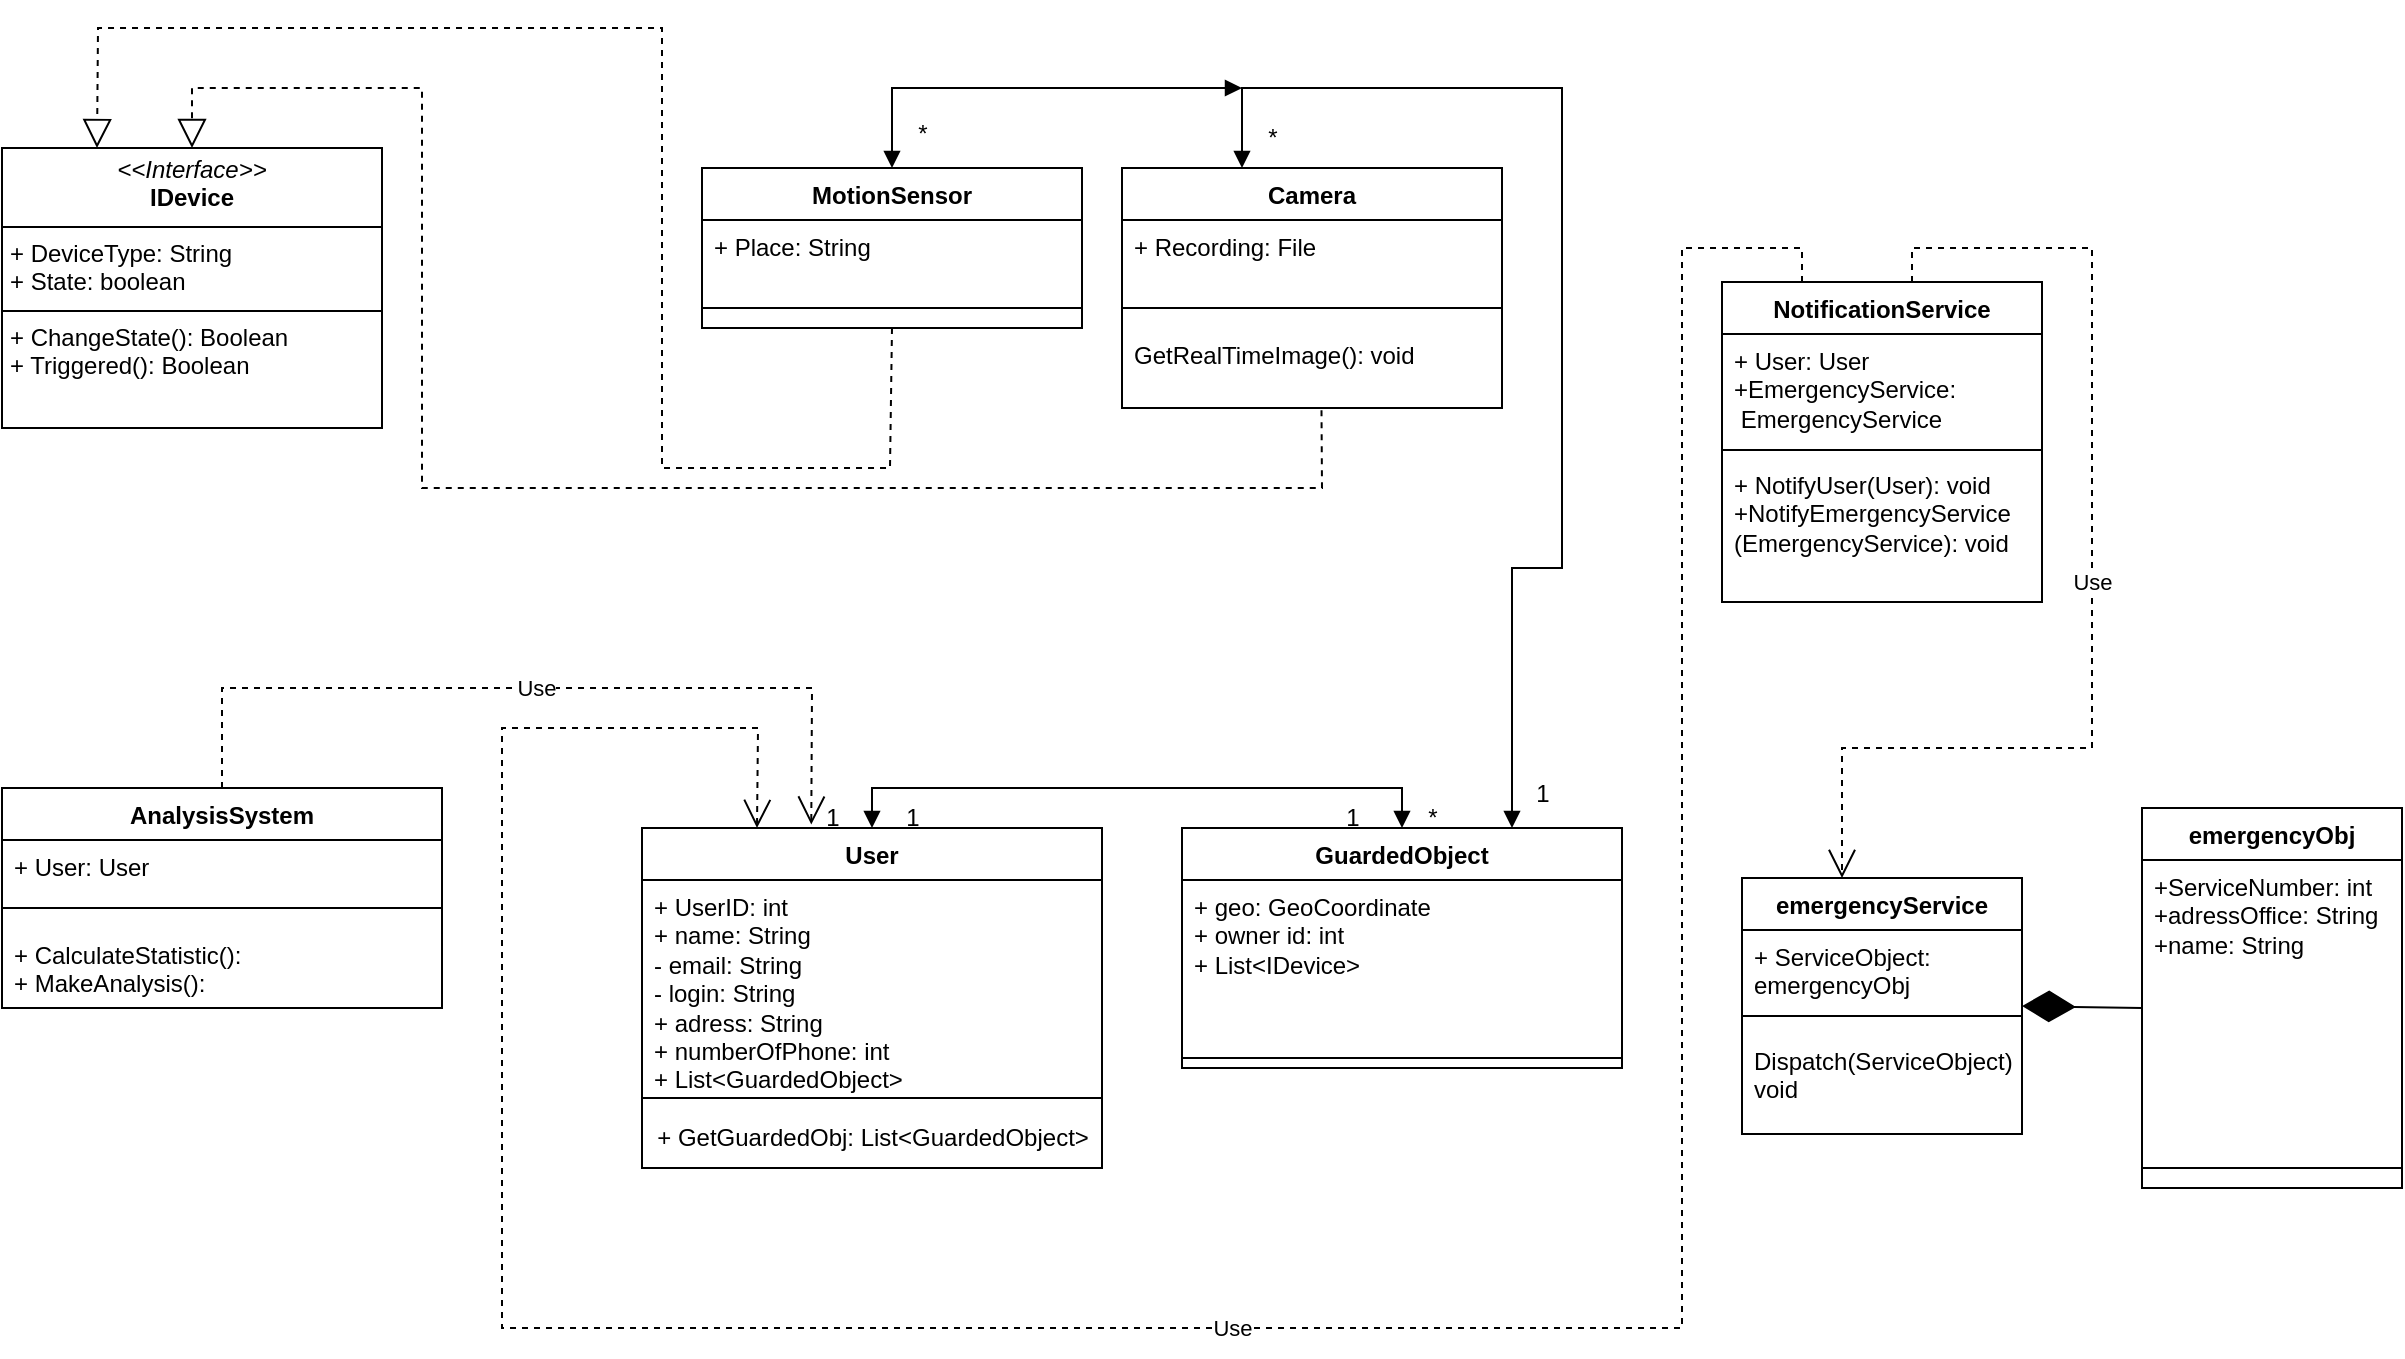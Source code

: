 <mxfile version="25.0.1">
  <diagram name="Страница — 1" id="8tjsF_M7jsW_yo7aEp5X">
    <mxGraphModel dx="2586" dy="911" grid="1" gridSize="10" guides="1" tooltips="1" connect="1" arrows="1" fold="1" page="1" pageScale="1" pageWidth="827" pageHeight="1169" background="none" math="0" shadow="0">
      <root>
        <mxCell id="0" />
        <mxCell id="1" parent="0" />
        <mxCell id="qT1Ez9X6jO3HV0hjLNi6-5" value="GuardedObject" style="swimlane;fontStyle=1;align=center;verticalAlign=top;childLayout=stackLayout;horizontal=1;startSize=26;horizontalStack=0;resizeParent=1;resizeParentMax=0;resizeLast=0;collapsible=1;marginBottom=0;whiteSpace=wrap;html=1;" parent="1" vertex="1">
          <mxGeometry x="-220" y="420" width="220" height="120" as="geometry" />
        </mxCell>
        <mxCell id="qT1Ez9X6jO3HV0hjLNi6-6" value="+ geo: GeoCoordinate&amp;nbsp;&lt;br&gt;+ owner id: int&lt;div&gt;+ List&amp;lt;IDevice&amp;gt;&lt;br&gt;&lt;div&gt;&lt;br&gt;&lt;/div&gt;&lt;/div&gt;" style="text;strokeColor=none;fillColor=none;align=left;verticalAlign=top;spacingLeft=4;spacingRight=4;overflow=hidden;rotatable=0;points=[[0,0.5],[1,0.5]];portConstraint=eastwest;whiteSpace=wrap;html=1;" parent="qT1Ez9X6jO3HV0hjLNi6-5" vertex="1">
          <mxGeometry y="26" width="220" height="84" as="geometry" />
        </mxCell>
        <mxCell id="qT1Ez9X6jO3HV0hjLNi6-7" value="" style="line;strokeWidth=1;fillColor=none;align=left;verticalAlign=middle;spacingTop=-1;spacingLeft=3;spacingRight=3;rotatable=0;labelPosition=right;points=[];portConstraint=eastwest;strokeColor=inherit;" parent="qT1Ez9X6jO3HV0hjLNi6-5" vertex="1">
          <mxGeometry y="110" width="220" height="10" as="geometry" />
        </mxCell>
        <mxCell id="qT1Ez9X6jO3HV0hjLNi6-9" value="User" style="swimlane;fontStyle=1;align=center;verticalAlign=top;childLayout=stackLayout;horizontal=1;startSize=26;horizontalStack=0;resizeParent=1;resizeParentMax=0;resizeLast=0;collapsible=1;marginBottom=0;whiteSpace=wrap;html=1;" parent="1" vertex="1">
          <mxGeometry x="-490" y="420" width="230" height="170" as="geometry">
            <mxRectangle x="40" y="70" width="120" height="30" as="alternateBounds" />
          </mxGeometry>
        </mxCell>
        <mxCell id="qT1Ez9X6jO3HV0hjLNi6-10" value="&lt;div&gt;+ UserID: int&lt;/div&gt;+ name: String&lt;div&gt;- email: String&lt;br&gt;&lt;div&gt;- login: String&lt;br&gt;&lt;div&gt;+ adress: String&lt;/div&gt;&lt;div&gt;+ numberOfPhone: int&lt;/div&gt;&lt;div&gt;+ List&amp;lt;&lt;span style=&quot;text-align: center; background-color: initial;&quot;&gt;GuardedObject&lt;/span&gt;&lt;span style=&quot;background-color: initial;&quot;&gt;&amp;gt;&lt;/span&gt;&lt;/div&gt;&lt;div&gt;&lt;span style=&quot;background-color: initial;&quot;&gt;&lt;br&gt;&lt;/span&gt;&lt;/div&gt;&lt;div&gt;&lt;span style=&quot;background-color: initial;&quot;&gt;&lt;br&gt;&lt;/span&gt;&lt;/div&gt;&lt;div&gt;&lt;span style=&quot;background-color: initial;&quot;&gt;&lt;br&gt;&lt;/span&gt;&lt;/div&gt;&lt;div&gt;&lt;br&gt;&lt;/div&gt;&lt;/div&gt;&lt;/div&gt;" style="text;strokeColor=none;fillColor=none;align=left;verticalAlign=top;spacingLeft=4;spacingRight=4;overflow=hidden;rotatable=0;points=[[0,0.5],[1,0.5]];portConstraint=eastwest;whiteSpace=wrap;html=1;" parent="qT1Ez9X6jO3HV0hjLNi6-9" vertex="1">
          <mxGeometry y="26" width="230" height="104" as="geometry" />
        </mxCell>
        <mxCell id="qT1Ez9X6jO3HV0hjLNi6-11" value="" style="line;strokeWidth=1;fillColor=none;align=left;verticalAlign=middle;spacingTop=-1;spacingLeft=3;spacingRight=3;rotatable=0;labelPosition=right;points=[];portConstraint=eastwest;strokeColor=inherit;" parent="qT1Ez9X6jO3HV0hjLNi6-9" vertex="1">
          <mxGeometry y="130" width="230" height="10" as="geometry" />
        </mxCell>
        <mxCell id="u9B3ksHWgTqDFR15Z2h7-7" value="+ GetGuardedObj: List&amp;lt;GuardedObject&amp;gt;" style="text;html=1;align=center;verticalAlign=middle;resizable=0;points=[];autosize=1;strokeColor=none;fillColor=none;" parent="qT1Ez9X6jO3HV0hjLNi6-9" vertex="1">
          <mxGeometry y="140" width="230" height="30" as="geometry" />
        </mxCell>
        <mxCell id="qT1Ez9X6jO3HV0hjLNi6-17" value="emergencyObj&lt;div&gt;&lt;br&gt;&lt;/div&gt;" style="swimlane;fontStyle=1;align=center;verticalAlign=top;childLayout=stackLayout;horizontal=1;startSize=26;horizontalStack=0;resizeParent=1;resizeParentMax=0;resizeLast=0;collapsible=1;marginBottom=0;whiteSpace=wrap;html=1;" parent="1" vertex="1">
          <mxGeometry x="260" y="410" width="130" height="190" as="geometry" />
        </mxCell>
        <mxCell id="qT1Ez9X6jO3HV0hjLNi6-18" value="&lt;div&gt;+ServiceNumber: int&lt;/div&gt;&lt;div&gt;+adressOffice: String&lt;/div&gt;&lt;div&gt;+name: String&lt;/div&gt;&lt;div&gt;&lt;br&gt;&lt;/div&gt;&lt;div&gt;&lt;br&gt;&lt;/div&gt;&lt;div&gt;&lt;br&gt;&lt;/div&gt;" style="text;strokeColor=none;fillColor=none;align=left;verticalAlign=top;spacingLeft=4;spacingRight=4;overflow=hidden;rotatable=0;points=[[0,0.5],[1,0.5]];portConstraint=eastwest;whiteSpace=wrap;html=1;" parent="qT1Ez9X6jO3HV0hjLNi6-17" vertex="1">
          <mxGeometry y="26" width="130" height="144" as="geometry" />
        </mxCell>
        <mxCell id="qT1Ez9X6jO3HV0hjLNi6-19" value="" style="line;strokeWidth=1;fillColor=none;align=left;verticalAlign=middle;spacingTop=-1;spacingLeft=3;spacingRight=3;rotatable=0;labelPosition=right;points=[];portConstraint=eastwest;strokeColor=inherit;" parent="qT1Ez9X6jO3HV0hjLNi6-17" vertex="1">
          <mxGeometry y="170" width="130" height="20" as="geometry" />
        </mxCell>
        <mxCell id="qT1Ez9X6jO3HV0hjLNi6-26" value="AnalysisSystem" style="swimlane;fontStyle=1;align=center;verticalAlign=top;childLayout=stackLayout;horizontal=1;startSize=26;horizontalStack=0;resizeParent=1;resizeParentMax=0;resizeLast=0;collapsible=1;marginBottom=0;whiteSpace=wrap;html=1;" parent="1" vertex="1">
          <mxGeometry x="-810" y="400" width="220" height="110" as="geometry" />
        </mxCell>
        <mxCell id="qT1Ez9X6jO3HV0hjLNi6-27" value="&lt;div&gt;+ User: User&lt;/div&gt;" style="text;strokeColor=none;fillColor=none;align=left;verticalAlign=top;spacingLeft=4;spacingRight=4;overflow=hidden;rotatable=0;points=[[0,0.5],[1,0.5]];portConstraint=eastwest;whiteSpace=wrap;html=1;" parent="qT1Ez9X6jO3HV0hjLNi6-26" vertex="1">
          <mxGeometry y="26" width="220" height="24" as="geometry" />
        </mxCell>
        <mxCell id="qT1Ez9X6jO3HV0hjLNi6-28" value="" style="line;strokeWidth=1;fillColor=none;align=left;verticalAlign=middle;spacingTop=-1;spacingLeft=3;spacingRight=3;rotatable=0;labelPosition=right;points=[];portConstraint=eastwest;strokeColor=inherit;" parent="qT1Ez9X6jO3HV0hjLNi6-26" vertex="1">
          <mxGeometry y="50" width="220" height="20" as="geometry" />
        </mxCell>
        <mxCell id="qT1Ez9X6jO3HV0hjLNi6-29" value="&lt;div&gt;&lt;span style=&quot;background-color: initial;&quot;&gt;+ CalculateStatistic():&lt;/span&gt;&lt;/div&gt;&lt;div&gt;+ MakeAnalysis():&lt;/div&gt;" style="text;strokeColor=none;fillColor=none;align=left;verticalAlign=top;spacingLeft=4;spacingRight=4;overflow=hidden;rotatable=0;points=[[0,0.5],[1,0.5]];portConstraint=eastwest;whiteSpace=wrap;html=1;" parent="qT1Ez9X6jO3HV0hjLNi6-26" vertex="1">
          <mxGeometry y="70" width="220" height="40" as="geometry" />
        </mxCell>
        <mxCell id="u9B3ksHWgTqDFR15Z2h7-2" value="emergencyService" style="swimlane;fontStyle=1;align=center;verticalAlign=top;childLayout=stackLayout;horizontal=1;startSize=26;horizontalStack=0;resizeParent=1;resizeParentMax=0;resizeLast=0;collapsible=1;marginBottom=0;whiteSpace=wrap;html=1;" parent="1" vertex="1">
          <mxGeometry x="60" y="445" width="140" height="128" as="geometry" />
        </mxCell>
        <mxCell id="u9B3ksHWgTqDFR15Z2h7-3" value="+ ServiceObject: emergencyObj" style="text;strokeColor=none;fillColor=none;align=left;verticalAlign=top;spacingLeft=4;spacingRight=4;overflow=hidden;rotatable=0;points=[[0,0.5],[1,0.5]];portConstraint=eastwest;whiteSpace=wrap;html=1;" parent="u9B3ksHWgTqDFR15Z2h7-2" vertex="1">
          <mxGeometry y="26" width="140" height="34" as="geometry" />
        </mxCell>
        <mxCell id="u9B3ksHWgTqDFR15Z2h7-4" value="" style="line;strokeWidth=1;fillColor=none;align=left;verticalAlign=middle;spacingTop=-1;spacingLeft=3;spacingRight=3;rotatable=0;labelPosition=right;points=[];portConstraint=eastwest;strokeColor=inherit;" parent="u9B3ksHWgTqDFR15Z2h7-2" vertex="1">
          <mxGeometry y="60" width="140" height="18" as="geometry" />
        </mxCell>
        <mxCell id="u9B3ksHWgTqDFR15Z2h7-5" value="Dispatch(ServiceObject): void" style="text;strokeColor=none;fillColor=none;align=left;verticalAlign=top;spacingLeft=4;spacingRight=4;overflow=hidden;rotatable=0;points=[[0,0.5],[1,0.5]];portConstraint=eastwest;whiteSpace=wrap;html=1;" parent="u9B3ksHWgTqDFR15Z2h7-2" vertex="1">
          <mxGeometry y="78" width="140" height="50" as="geometry" />
        </mxCell>
        <mxCell id="pxG9dVrNte3aK9hgAJ4S-3" value="&lt;p style=&quot;margin:0px;margin-top:4px;text-align:center;&quot;&gt;&lt;i&gt;&amp;lt;&amp;lt;Interface&amp;gt;&amp;gt;&lt;/i&gt;&lt;br&gt;&lt;b&gt;IDevice&lt;/b&gt;&lt;/p&gt;&lt;hr size=&quot;1&quot; style=&quot;border-style:solid;&quot;&gt;&lt;p style=&quot;margin:0px;margin-left:4px;&quot;&gt;+ DeviceType: String&lt;br&gt;+ State: boolean&lt;/p&gt;&lt;hr size=&quot;1&quot; style=&quot;border-style:solid;&quot;&gt;&lt;p style=&quot;margin:0px;margin-left:4px;&quot;&gt;+ ChangeState(): Boolean&lt;br&gt;+ Triggered(): Boolean&lt;/p&gt;" style="verticalAlign=top;align=left;overflow=fill;html=1;whiteSpace=wrap;" parent="1" vertex="1">
          <mxGeometry x="-810" y="80" width="190" height="140" as="geometry" />
        </mxCell>
        <mxCell id="uNuMsFCzHHrnqG_zuvwd-28" value="Camera" style="swimlane;fontStyle=1;align=center;verticalAlign=top;childLayout=stackLayout;horizontal=1;startSize=26;horizontalStack=0;resizeParent=1;resizeParentMax=0;resizeLast=0;collapsible=1;marginBottom=0;whiteSpace=wrap;html=1;" parent="1" vertex="1">
          <mxGeometry x="-250" y="90" width="190" height="120" as="geometry">
            <mxRectangle x="620" y="60" width="80" height="30" as="alternateBounds" />
          </mxGeometry>
        </mxCell>
        <mxCell id="uNuMsFCzHHrnqG_zuvwd-29" value="&lt;div&gt;&lt;span style=&quot;background-color: initial;&quot;&gt;+ Recording: File&lt;/span&gt;&lt;/div&gt;&lt;div&gt;&lt;br&gt;&lt;/div&gt;" style="text;strokeColor=none;fillColor=none;align=left;verticalAlign=top;spacingLeft=4;spacingRight=4;overflow=hidden;rotatable=0;points=[[0,0.5],[1,0.5]];portConstraint=eastwest;whiteSpace=wrap;html=1;" parent="uNuMsFCzHHrnqG_zuvwd-28" vertex="1">
          <mxGeometry y="26" width="190" height="34" as="geometry" />
        </mxCell>
        <mxCell id="uNuMsFCzHHrnqG_zuvwd-30" value="" style="line;strokeWidth=1;fillColor=none;align=left;verticalAlign=middle;spacingTop=-1;spacingLeft=3;spacingRight=3;rotatable=0;labelPosition=right;points=[];portConstraint=eastwest;strokeColor=inherit;" parent="uNuMsFCzHHrnqG_zuvwd-28" vertex="1">
          <mxGeometry y="60" width="190" height="20" as="geometry" />
        </mxCell>
        <mxCell id="uNuMsFCzHHrnqG_zuvwd-31" value="&lt;div&gt;&lt;div&gt;GetRealTimeImage(): void&lt;/div&gt;&lt;/div&gt;" style="text;strokeColor=none;fillColor=none;align=left;verticalAlign=top;spacingLeft=4;spacingRight=4;overflow=hidden;rotatable=0;points=[[0,0.5],[1,0.5]];portConstraint=eastwest;whiteSpace=wrap;html=1;" parent="uNuMsFCzHHrnqG_zuvwd-28" vertex="1">
          <mxGeometry y="80" width="190" height="40" as="geometry" />
        </mxCell>
        <mxCell id="pxG9dVrNte3aK9hgAJ4S-35" value="MotionSensor" style="swimlane;fontStyle=1;align=center;verticalAlign=top;childLayout=stackLayout;horizontal=1;startSize=26;horizontalStack=0;resizeParent=1;resizeParentMax=0;resizeLast=0;collapsible=1;marginBottom=0;whiteSpace=wrap;html=1;" parent="1" vertex="1">
          <mxGeometry x="-460" y="90" width="190" height="80" as="geometry">
            <mxRectangle x="620" y="60" width="80" height="30" as="alternateBounds" />
          </mxGeometry>
        </mxCell>
        <mxCell id="pxG9dVrNte3aK9hgAJ4S-36" value="&lt;div&gt;+ Place: String&lt;/div&gt;" style="text;strokeColor=none;fillColor=none;align=left;verticalAlign=top;spacingLeft=4;spacingRight=4;overflow=hidden;rotatable=0;points=[[0,0.5],[1,0.5]];portConstraint=eastwest;whiteSpace=wrap;html=1;" parent="pxG9dVrNte3aK9hgAJ4S-35" vertex="1">
          <mxGeometry y="26" width="190" height="34" as="geometry" />
        </mxCell>
        <mxCell id="pxG9dVrNte3aK9hgAJ4S-37" value="" style="line;strokeWidth=1;fillColor=none;align=left;verticalAlign=middle;spacingTop=-1;spacingLeft=3;spacingRight=3;rotatable=0;labelPosition=right;points=[];portConstraint=eastwest;strokeColor=inherit;" parent="pxG9dVrNte3aK9hgAJ4S-35" vertex="1">
          <mxGeometry y="60" width="190" height="20" as="geometry" />
        </mxCell>
        <mxCell id="uNuMsFCzHHrnqG_zuvwd-39" value="" style="endArrow=block;dashed=1;endFill=0;endSize=12;html=1;rounded=0;entryX=0.5;entryY=0;entryDx=0;entryDy=0;exitX=0.525;exitY=1.028;exitDx=0;exitDy=0;exitPerimeter=0;" parent="1" source="uNuMsFCzHHrnqG_zuvwd-31" target="pxG9dVrNte3aK9hgAJ4S-3" edge="1">
          <mxGeometry width="160" relative="1" as="geometry">
            <mxPoint x="-149" y="210" as="sourcePoint" />
            <mxPoint x="-485" y="20" as="targetPoint" />
            <Array as="points">
              <mxPoint x="-150" y="250" />
              <mxPoint x="-600" y="250" />
              <mxPoint x="-600" y="50" />
              <mxPoint x="-715" y="50" />
            </Array>
          </mxGeometry>
        </mxCell>
        <mxCell id="uNuMsFCzHHrnqG_zuvwd-42" value="" style="endArrow=block;dashed=1;endFill=0;endSize=12;html=1;rounded=0;exitX=0.5;exitY=1;exitDx=0;exitDy=0;entryX=0.25;entryY=0;entryDx=0;entryDy=0;" parent="1" source="pxG9dVrNte3aK9hgAJ4S-35" target="pxG9dVrNte3aK9hgAJ4S-3" edge="1">
          <mxGeometry width="160" relative="1" as="geometry">
            <mxPoint x="-365.95" y="212" as="sourcePoint" />
            <mxPoint x="-515" y="10" as="targetPoint" />
            <Array as="points">
              <mxPoint x="-366" y="240" />
              <mxPoint x="-480" y="240" />
              <mxPoint x="-480" y="20" />
              <mxPoint x="-762" y="20" />
            </Array>
          </mxGeometry>
        </mxCell>
        <mxCell id="pxG9dVrNte3aK9hgAJ4S-41" value="NotificationService" style="swimlane;fontStyle=1;align=center;verticalAlign=top;childLayout=stackLayout;horizontal=1;startSize=26;horizontalStack=0;resizeParent=1;resizeParentMax=0;resizeLast=0;collapsible=1;marginBottom=0;whiteSpace=wrap;html=1;" parent="1" vertex="1">
          <mxGeometry x="50" y="147" width="160" height="160" as="geometry" />
        </mxCell>
        <mxCell id="pxG9dVrNte3aK9hgAJ4S-42" value="+ User: User&lt;div&gt;+EmergencyService:&lt;/div&gt;&lt;div&gt;&amp;nbsp;&lt;span style=&quot;background-color: initial;&quot;&gt;EmergencyService&lt;/span&gt;&lt;span style=&quot;background-color: initial;&quot;&gt;&amp;nbsp;&lt;/span&gt;&lt;/div&gt;" style="text;strokeColor=none;fillColor=none;align=left;verticalAlign=top;spacingLeft=4;spacingRight=4;overflow=hidden;rotatable=0;points=[[0,0.5],[1,0.5]];portConstraint=eastwest;whiteSpace=wrap;html=1;" parent="pxG9dVrNte3aK9hgAJ4S-41" vertex="1">
          <mxGeometry y="26" width="160" height="54" as="geometry" />
        </mxCell>
        <mxCell id="pxG9dVrNte3aK9hgAJ4S-43" value="" style="line;strokeWidth=1;fillColor=none;align=left;verticalAlign=middle;spacingTop=-1;spacingLeft=3;spacingRight=3;rotatable=0;labelPosition=right;points=[];portConstraint=eastwest;strokeColor=inherit;" parent="pxG9dVrNte3aK9hgAJ4S-41" vertex="1">
          <mxGeometry y="80" width="160" height="8" as="geometry" />
        </mxCell>
        <mxCell id="pxG9dVrNte3aK9hgAJ4S-44" value="+ NotifyUser(User): void&lt;div&gt;+NotifyEmergencyService&lt;/div&gt;&lt;div&gt;(&lt;span style=&quot;background-color: initial;&quot;&gt;EmergencyService&lt;/span&gt;&lt;span style=&quot;background-color: initial;&quot;&gt;): void&lt;/span&gt;&lt;/div&gt;" style="text;strokeColor=none;fillColor=none;align=left;verticalAlign=top;spacingLeft=4;spacingRight=4;overflow=hidden;rotatable=0;points=[[0,0.5],[1,0.5]];portConstraint=eastwest;whiteSpace=wrap;html=1;" parent="pxG9dVrNte3aK9hgAJ4S-41" vertex="1">
          <mxGeometry y="88" width="160" height="72" as="geometry" />
        </mxCell>
        <mxCell id="pxG9dVrNte3aK9hgAJ4S-66" value="" style="endArrow=block;startArrow=block;endFill=1;startFill=1;html=1;rounded=0;exitX=0.5;exitY=0;exitDx=0;exitDy=0;entryX=0.5;entryY=0;entryDx=0;entryDy=0;" parent="1" source="qT1Ez9X6jO3HV0hjLNi6-9" target="qT1Ez9X6jO3HV0hjLNi6-5" edge="1">
          <mxGeometry width="160" relative="1" as="geometry">
            <mxPoint x="-180" y="330" as="sourcePoint" />
            <mxPoint x="-20" y="330" as="targetPoint" />
            <Array as="points">
              <mxPoint x="-375" y="400" />
              <mxPoint x="-110" y="400" />
            </Array>
          </mxGeometry>
        </mxCell>
        <mxCell id="pxG9dVrNte3aK9hgAJ4S-78" value="" style="endArrow=block;startArrow=block;endFill=1;startFill=1;html=1;rounded=0;exitX=0.5;exitY=0;exitDx=0;exitDy=0;" parent="1" source="pxG9dVrNte3aK9hgAJ4S-35" edge="1">
          <mxGeometry width="160" relative="1" as="geometry">
            <mxPoint x="-360" y="40" as="sourcePoint" />
            <mxPoint x="-190" y="50" as="targetPoint" />
            <Array as="points">
              <mxPoint x="-365" y="50" />
            </Array>
          </mxGeometry>
        </mxCell>
        <mxCell id="pxG9dVrNte3aK9hgAJ4S-79" value="" style="endArrow=block;startArrow=block;endFill=1;startFill=1;html=1;rounded=0;exitX=0.5;exitY=0;exitDx=0;exitDy=0;entryX=0.75;entryY=0;entryDx=0;entryDy=0;" parent="1" target="qT1Ez9X6jO3HV0hjLNi6-5" edge="1">
          <mxGeometry width="160" relative="1" as="geometry">
            <mxPoint x="-190" y="90" as="sourcePoint" />
            <mxPoint x="-15" y="50" as="targetPoint" />
            <Array as="points">
              <mxPoint x="-190" y="50" />
              <mxPoint x="-30" y="50" />
              <mxPoint x="-30" y="290" />
              <mxPoint x="-55" y="290" />
            </Array>
          </mxGeometry>
        </mxCell>
        <mxCell id="pxG9dVrNte3aK9hgAJ4S-80" value="*" style="text;html=1;align=center;verticalAlign=middle;resizable=0;points=[];autosize=1;strokeColor=none;fillColor=none;" parent="1" vertex="1">
          <mxGeometry x="-365" y="58" width="30" height="30" as="geometry" />
        </mxCell>
        <mxCell id="pxG9dVrNte3aK9hgAJ4S-81" value="*" style="text;html=1;align=center;verticalAlign=middle;resizable=0;points=[];autosize=1;strokeColor=none;fillColor=none;" parent="1" vertex="1">
          <mxGeometry x="-190" y="60" width="30" height="30" as="geometry" />
        </mxCell>
        <mxCell id="pxG9dVrNte3aK9hgAJ4S-82" value="1" style="text;html=1;align=center;verticalAlign=middle;resizable=0;points=[];autosize=1;strokeColor=none;fillColor=none;" parent="1" vertex="1">
          <mxGeometry x="-55" y="388" width="30" height="30" as="geometry" />
        </mxCell>
        <mxCell id="pxG9dVrNte3aK9hgAJ4S-83" value="Use" style="endArrow=open;endSize=12;dashed=1;html=1;rounded=0;exitX=0.25;exitY=0;exitDx=0;exitDy=0;entryX=0.25;entryY=0;entryDx=0;entryDy=0;" parent="1" source="pxG9dVrNte3aK9hgAJ4S-41" target="qT1Ez9X6jO3HV0hjLNi6-9" edge="1">
          <mxGeometry width="160" relative="1" as="geometry">
            <mxPoint x="30" y="300" as="sourcePoint" />
            <mxPoint x="190" y="300" as="targetPoint" />
            <Array as="points">
              <mxPoint x="90" y="130" />
              <mxPoint x="30" y="130" />
              <mxPoint x="30" y="670" />
              <mxPoint x="-560" y="670" />
              <mxPoint x="-560" y="370" />
              <mxPoint x="-432" y="370" />
            </Array>
          </mxGeometry>
        </mxCell>
        <mxCell id="pxG9dVrNte3aK9hgAJ4S-84" value="Use" style="endArrow=open;endSize=12;dashed=1;html=1;rounded=0;exitX=0.5;exitY=0;exitDx=0;exitDy=0;entryX=0.25;entryY=0;entryDx=0;entryDy=0;" parent="1" edge="1">
          <mxGeometry width="160" relative="1" as="geometry">
            <mxPoint x="145" y="147" as="sourcePoint" />
            <mxPoint x="110" y="445" as="targetPoint" />
            <Array as="points">
              <mxPoint x="145" y="130" />
              <mxPoint x="235" y="130" />
              <mxPoint x="235" y="380" />
              <mxPoint x="110" y="380" />
            </Array>
          </mxGeometry>
        </mxCell>
        <mxCell id="pxG9dVrNte3aK9hgAJ4S-88" value="Use" style="endArrow=open;endSize=12;dashed=1;html=1;rounded=0;exitX=0.5;exitY=0;exitDx=0;exitDy=0;entryX=0.368;entryY=-0.01;entryDx=0;entryDy=0;entryPerimeter=0;" parent="1" source="qT1Ez9X6jO3HV0hjLNi6-26" target="qT1Ez9X6jO3HV0hjLNi6-9" edge="1">
          <mxGeometry width="160" relative="1" as="geometry">
            <mxPoint x="-540" y="370" as="sourcePoint" />
            <mxPoint x="-380" y="370" as="targetPoint" />
            <Array as="points">
              <mxPoint x="-700" y="350" />
              <mxPoint x="-405" y="350" />
            </Array>
          </mxGeometry>
        </mxCell>
        <mxCell id="pxG9dVrNte3aK9hgAJ4S-89" value="1" style="text;html=1;align=center;verticalAlign=middle;resizable=0;points=[];autosize=1;strokeColor=none;fillColor=none;" parent="1" vertex="1">
          <mxGeometry x="-370" y="400" width="30" height="30" as="geometry" />
        </mxCell>
        <mxCell id="pxG9dVrNte3aK9hgAJ4S-92" value="*" style="text;html=1;align=center;verticalAlign=middle;resizable=0;points=[];autosize=1;strokeColor=none;fillColor=none;" parent="1" vertex="1">
          <mxGeometry x="-110" y="400" width="30" height="30" as="geometry" />
        </mxCell>
        <mxCell id="pxG9dVrNte3aK9hgAJ4S-93" value="1" style="text;html=1;align=center;verticalAlign=middle;resizable=0;points=[];autosize=1;strokeColor=none;fillColor=none;" parent="1" vertex="1">
          <mxGeometry x="-150" y="400" width="30" height="30" as="geometry" />
        </mxCell>
        <mxCell id="pxG9dVrNte3aK9hgAJ4S-94" value="1" style="text;html=1;align=center;verticalAlign=middle;resizable=0;points=[];autosize=1;strokeColor=none;fillColor=none;" parent="1" vertex="1">
          <mxGeometry x="-410" y="400" width="30" height="30" as="geometry" />
        </mxCell>
        <mxCell id="-GNKCjKB8yyBwB-E1Ifu-2" value="" style="endArrow=diamondThin;endFill=1;endSize=24;html=1;rounded=0;exitX=0;exitY=0.514;exitDx=0;exitDy=0;exitPerimeter=0;entryX=1;entryY=0.5;entryDx=0;entryDy=0;" edge="1" parent="1" source="qT1Ez9X6jO3HV0hjLNi6-18" target="u9B3ksHWgTqDFR15Z2h7-2">
          <mxGeometry width="160" relative="1" as="geometry">
            <mxPoint x="210" y="550" as="sourcePoint" />
            <mxPoint x="240" y="540" as="targetPoint" />
          </mxGeometry>
        </mxCell>
      </root>
    </mxGraphModel>
  </diagram>
</mxfile>
